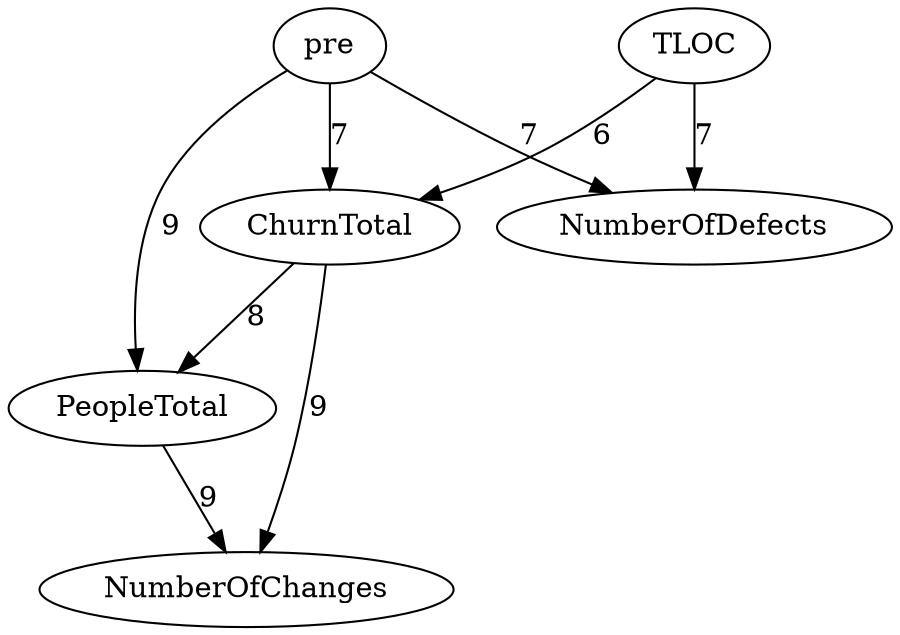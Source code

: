 digraph {
PeopleTotal -> NumberOfChanges[label="9",weight="9"];
ChurnTotal -> NumberOfChanges[label="9",weight="9"];
pre -> PeopleTotal[label="9",weight="9"];
ChurnTotal -> PeopleTotal[label="8",weight="8"];
TLOC -> NumberOfDefects[label="7",weight="7"];
pre -> NumberOfDefects[label="7",weight="7"];
pre -> ChurnTotal[label="7",weight="7"];
TLOC -> ChurnTotal[label="6",weight="6"];
}